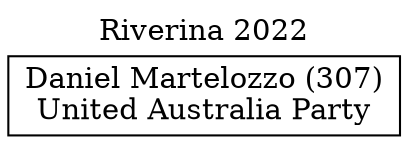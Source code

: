 // House preference flow
digraph "Daniel Martelozzo (307)_Riverina_2022" {
	graph [label="Riverina 2022" labelloc=t mclimit=2]
	node [shape=box]
	"Daniel Martelozzo (307)" [label="Daniel Martelozzo (307)
United Australia Party"]
}
